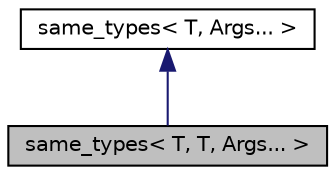 digraph "same_types&lt; T, T, Args... &gt;"
{
  edge [fontname="Helvetica",fontsize="10",labelfontname="Helvetica",labelfontsize="10"];
  node [fontname="Helvetica",fontsize="10",shape=record];
  Node1 [label="same_types\< T, T, Args... \>",height=0.2,width=0.4,color="black", fillcolor="grey75", style="filled", fontcolor="black"];
  Node2 -> Node1 [dir="back",color="midnightblue",fontsize="10",style="solid",fontname="Helvetica"];
  Node2 [label="same_types\< T, Args... \>",height=0.2,width=0.4,color="black", fillcolor="white", style="filled",URL="$structsame__types.html"];
}
